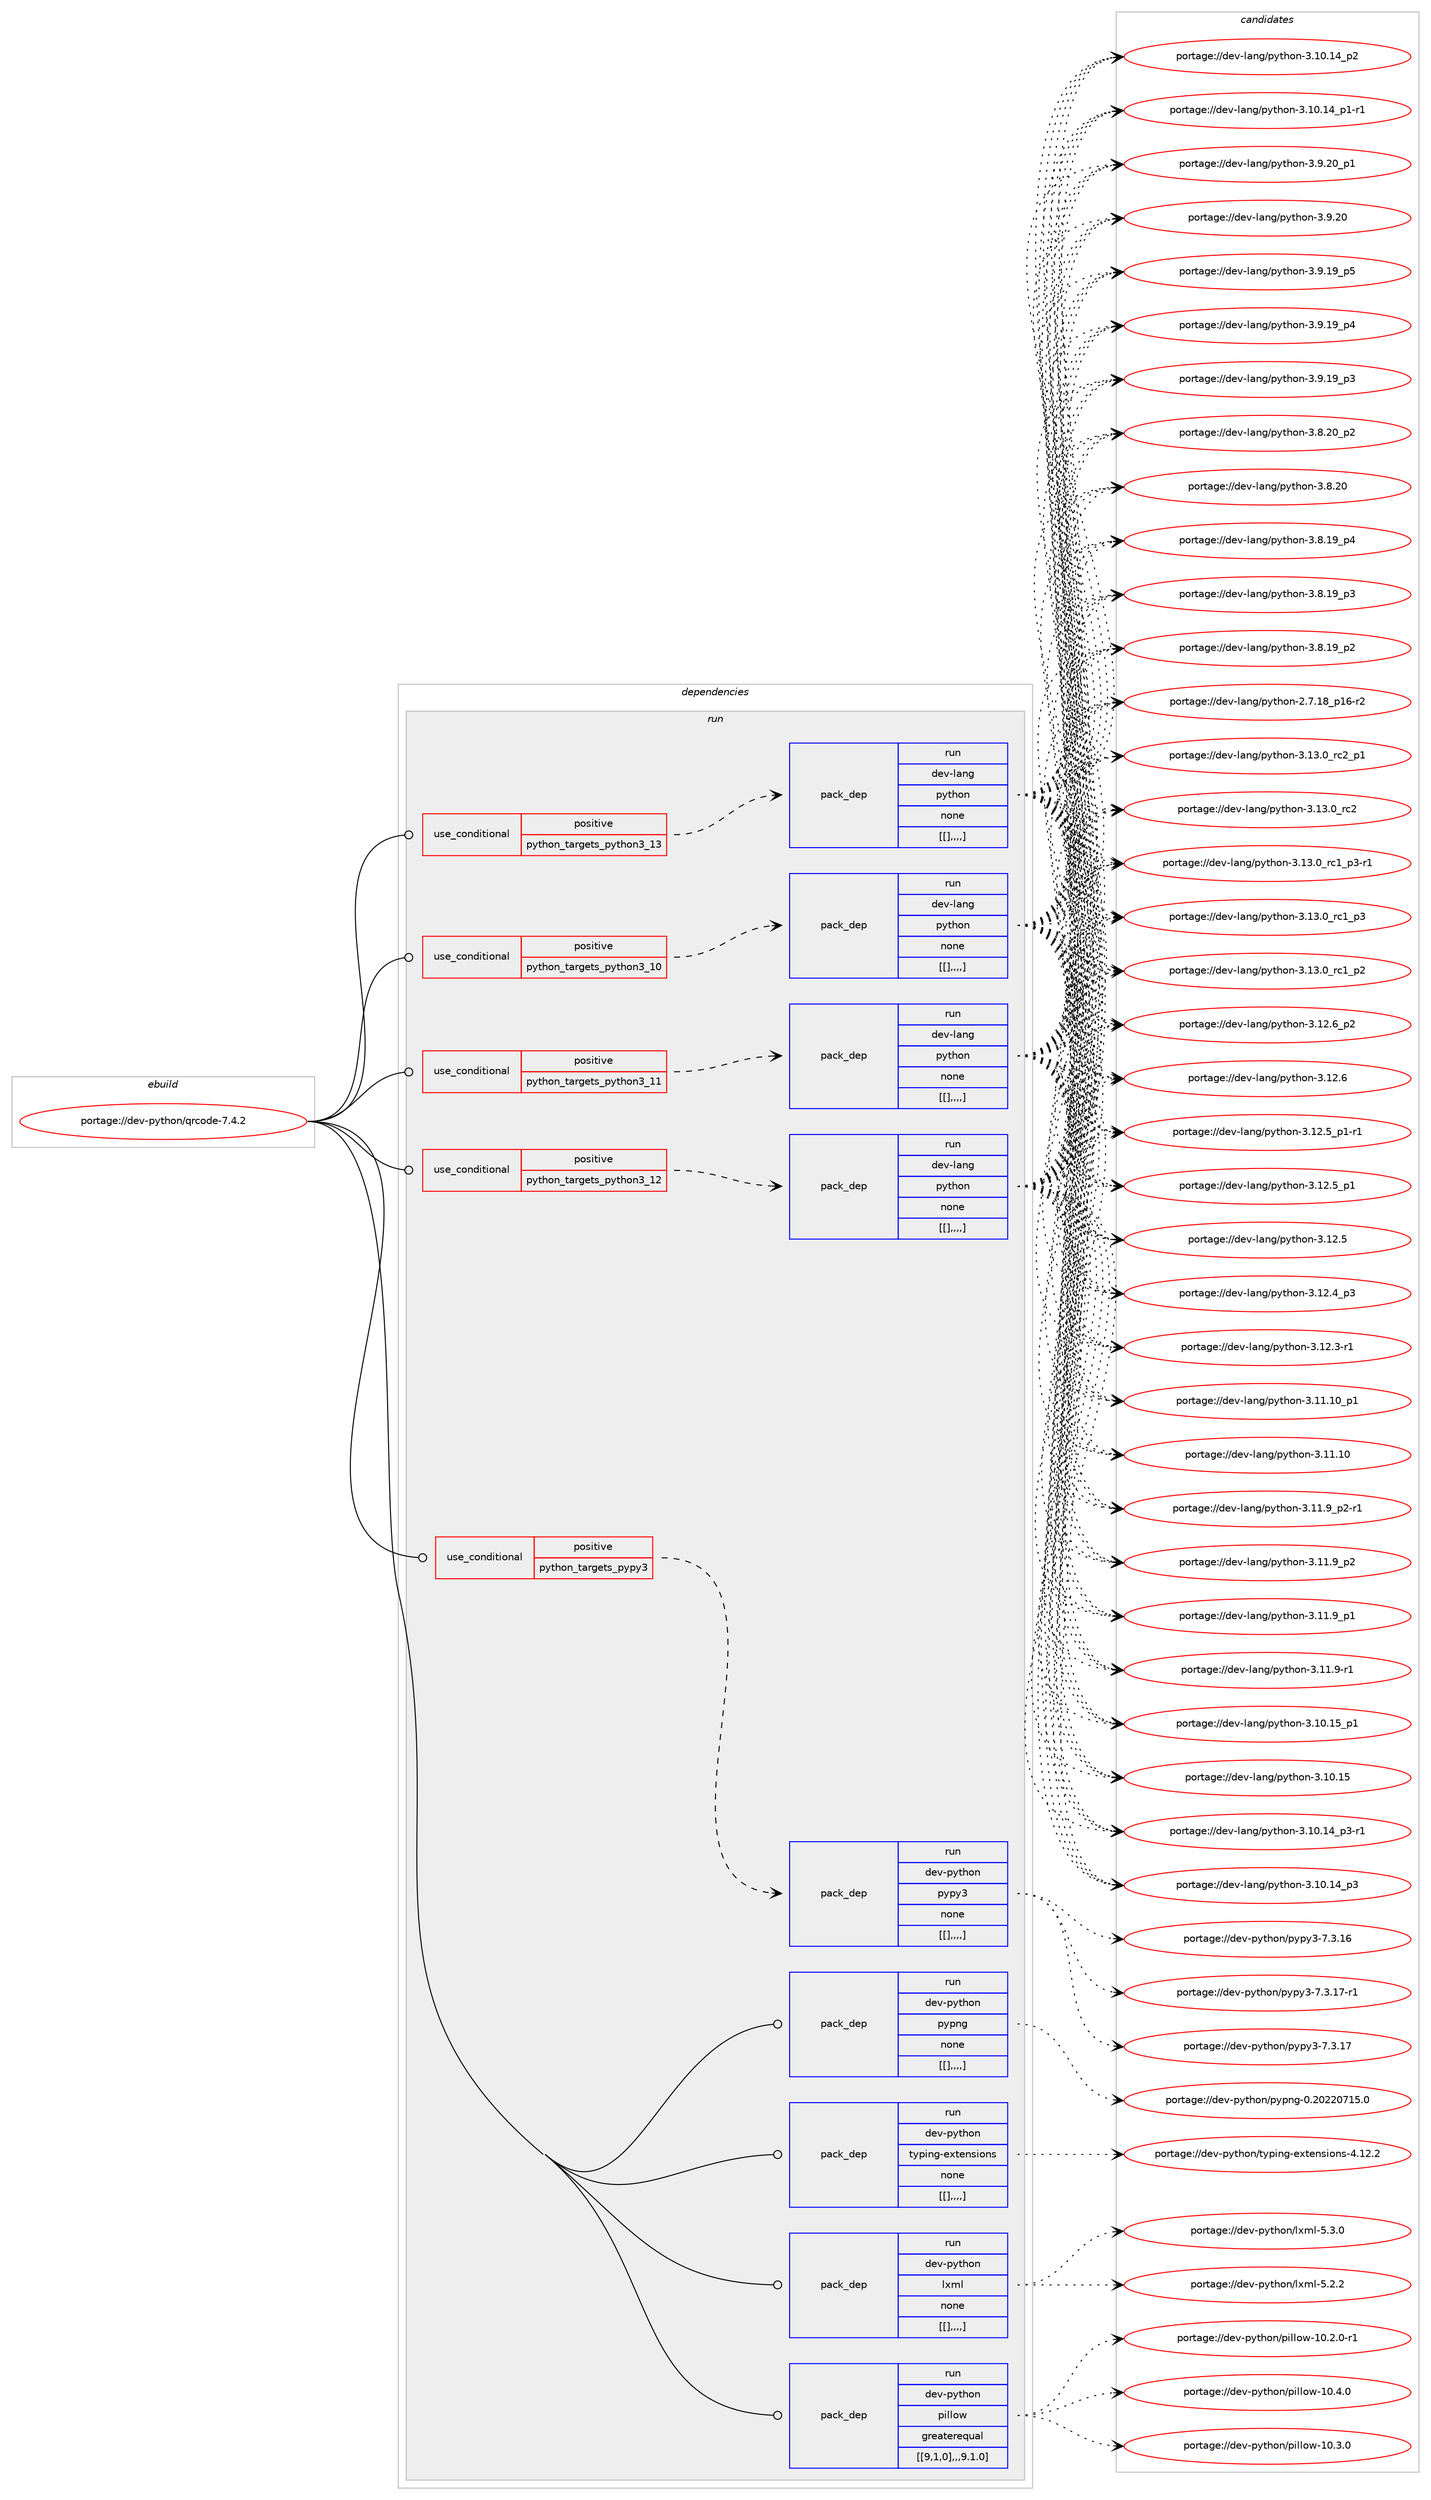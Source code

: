 digraph prolog {

# *************
# Graph options
# *************

newrank=true;
concentrate=true;
compound=true;
graph [rankdir=LR,fontname=Helvetica,fontsize=10,ranksep=1.5];#, ranksep=2.5, nodesep=0.2];
edge  [arrowhead=vee];
node  [fontname=Helvetica,fontsize=10];

# **********
# The ebuild
# **********

subgraph cluster_leftcol {
color=gray;
label=<<i>ebuild</i>>;
id [label="portage://dev-python/qrcode-7.4.2", color=red, width=4, href="../dev-python/qrcode-7.4.2.svg"];
}

# ****************
# The dependencies
# ****************

subgraph cluster_midcol {
color=gray;
label=<<i>dependencies</i>>;
subgraph cluster_compile {
fillcolor="#eeeeee";
style=filled;
label=<<i>compile</i>>;
}
subgraph cluster_compileandrun {
fillcolor="#eeeeee";
style=filled;
label=<<i>compile and run</i>>;
}
subgraph cluster_run {
fillcolor="#eeeeee";
style=filled;
label=<<i>run</i>>;
subgraph cond40435 {
dependency164501 [label=<<TABLE BORDER="0" CELLBORDER="1" CELLSPACING="0" CELLPADDING="4"><TR><TD ROWSPAN="3" CELLPADDING="10">use_conditional</TD></TR><TR><TD>positive</TD></TR><TR><TD>python_targets_pypy3</TD></TR></TABLE>>, shape=none, color=red];
subgraph pack122808 {
dependency164502 [label=<<TABLE BORDER="0" CELLBORDER="1" CELLSPACING="0" CELLPADDING="4" WIDTH="220"><TR><TD ROWSPAN="6" CELLPADDING="30">pack_dep</TD></TR><TR><TD WIDTH="110">run</TD></TR><TR><TD>dev-python</TD></TR><TR><TD>pypy3</TD></TR><TR><TD>none</TD></TR><TR><TD>[[],,,,]</TD></TR></TABLE>>, shape=none, color=blue];
}
dependency164501:e -> dependency164502:w [weight=20,style="dashed",arrowhead="vee"];
}
id:e -> dependency164501:w [weight=20,style="solid",arrowhead="odot"];
subgraph cond40436 {
dependency164503 [label=<<TABLE BORDER="0" CELLBORDER="1" CELLSPACING="0" CELLPADDING="4"><TR><TD ROWSPAN="3" CELLPADDING="10">use_conditional</TD></TR><TR><TD>positive</TD></TR><TR><TD>python_targets_python3_10</TD></TR></TABLE>>, shape=none, color=red];
subgraph pack122809 {
dependency164504 [label=<<TABLE BORDER="0" CELLBORDER="1" CELLSPACING="0" CELLPADDING="4" WIDTH="220"><TR><TD ROWSPAN="6" CELLPADDING="30">pack_dep</TD></TR><TR><TD WIDTH="110">run</TD></TR><TR><TD>dev-lang</TD></TR><TR><TD>python</TD></TR><TR><TD>none</TD></TR><TR><TD>[[],,,,]</TD></TR></TABLE>>, shape=none, color=blue];
}
dependency164503:e -> dependency164504:w [weight=20,style="dashed",arrowhead="vee"];
}
id:e -> dependency164503:w [weight=20,style="solid",arrowhead="odot"];
subgraph cond40437 {
dependency164505 [label=<<TABLE BORDER="0" CELLBORDER="1" CELLSPACING="0" CELLPADDING="4"><TR><TD ROWSPAN="3" CELLPADDING="10">use_conditional</TD></TR><TR><TD>positive</TD></TR><TR><TD>python_targets_python3_11</TD></TR></TABLE>>, shape=none, color=red];
subgraph pack122810 {
dependency164506 [label=<<TABLE BORDER="0" CELLBORDER="1" CELLSPACING="0" CELLPADDING="4" WIDTH="220"><TR><TD ROWSPAN="6" CELLPADDING="30">pack_dep</TD></TR><TR><TD WIDTH="110">run</TD></TR><TR><TD>dev-lang</TD></TR><TR><TD>python</TD></TR><TR><TD>none</TD></TR><TR><TD>[[],,,,]</TD></TR></TABLE>>, shape=none, color=blue];
}
dependency164505:e -> dependency164506:w [weight=20,style="dashed",arrowhead="vee"];
}
id:e -> dependency164505:w [weight=20,style="solid",arrowhead="odot"];
subgraph cond40438 {
dependency164507 [label=<<TABLE BORDER="0" CELLBORDER="1" CELLSPACING="0" CELLPADDING="4"><TR><TD ROWSPAN="3" CELLPADDING="10">use_conditional</TD></TR><TR><TD>positive</TD></TR><TR><TD>python_targets_python3_12</TD></TR></TABLE>>, shape=none, color=red];
subgraph pack122811 {
dependency164508 [label=<<TABLE BORDER="0" CELLBORDER="1" CELLSPACING="0" CELLPADDING="4" WIDTH="220"><TR><TD ROWSPAN="6" CELLPADDING="30">pack_dep</TD></TR><TR><TD WIDTH="110">run</TD></TR><TR><TD>dev-lang</TD></TR><TR><TD>python</TD></TR><TR><TD>none</TD></TR><TR><TD>[[],,,,]</TD></TR></TABLE>>, shape=none, color=blue];
}
dependency164507:e -> dependency164508:w [weight=20,style="dashed",arrowhead="vee"];
}
id:e -> dependency164507:w [weight=20,style="solid",arrowhead="odot"];
subgraph cond40439 {
dependency164509 [label=<<TABLE BORDER="0" CELLBORDER="1" CELLSPACING="0" CELLPADDING="4"><TR><TD ROWSPAN="3" CELLPADDING="10">use_conditional</TD></TR><TR><TD>positive</TD></TR><TR><TD>python_targets_python3_13</TD></TR></TABLE>>, shape=none, color=red];
subgraph pack122812 {
dependency164510 [label=<<TABLE BORDER="0" CELLBORDER="1" CELLSPACING="0" CELLPADDING="4" WIDTH="220"><TR><TD ROWSPAN="6" CELLPADDING="30">pack_dep</TD></TR><TR><TD WIDTH="110">run</TD></TR><TR><TD>dev-lang</TD></TR><TR><TD>python</TD></TR><TR><TD>none</TD></TR><TR><TD>[[],,,,]</TD></TR></TABLE>>, shape=none, color=blue];
}
dependency164509:e -> dependency164510:w [weight=20,style="dashed",arrowhead="vee"];
}
id:e -> dependency164509:w [weight=20,style="solid",arrowhead="odot"];
subgraph pack122813 {
dependency164511 [label=<<TABLE BORDER="0" CELLBORDER="1" CELLSPACING="0" CELLPADDING="4" WIDTH="220"><TR><TD ROWSPAN="6" CELLPADDING="30">pack_dep</TD></TR><TR><TD WIDTH="110">run</TD></TR><TR><TD>dev-python</TD></TR><TR><TD>lxml</TD></TR><TR><TD>none</TD></TR><TR><TD>[[],,,,]</TD></TR></TABLE>>, shape=none, color=blue];
}
id:e -> dependency164511:w [weight=20,style="solid",arrowhead="odot"];
subgraph pack122814 {
dependency164512 [label=<<TABLE BORDER="0" CELLBORDER="1" CELLSPACING="0" CELLPADDING="4" WIDTH="220"><TR><TD ROWSPAN="6" CELLPADDING="30">pack_dep</TD></TR><TR><TD WIDTH="110">run</TD></TR><TR><TD>dev-python</TD></TR><TR><TD>pillow</TD></TR><TR><TD>greaterequal</TD></TR><TR><TD>[[9,1,0],,,9.1.0]</TD></TR></TABLE>>, shape=none, color=blue];
}
id:e -> dependency164512:w [weight=20,style="solid",arrowhead="odot"];
subgraph pack122815 {
dependency164513 [label=<<TABLE BORDER="0" CELLBORDER="1" CELLSPACING="0" CELLPADDING="4" WIDTH="220"><TR><TD ROWSPAN="6" CELLPADDING="30">pack_dep</TD></TR><TR><TD WIDTH="110">run</TD></TR><TR><TD>dev-python</TD></TR><TR><TD>pypng</TD></TR><TR><TD>none</TD></TR><TR><TD>[[],,,,]</TD></TR></TABLE>>, shape=none, color=blue];
}
id:e -> dependency164513:w [weight=20,style="solid",arrowhead="odot"];
subgraph pack122816 {
dependency164514 [label=<<TABLE BORDER="0" CELLBORDER="1" CELLSPACING="0" CELLPADDING="4" WIDTH="220"><TR><TD ROWSPAN="6" CELLPADDING="30">pack_dep</TD></TR><TR><TD WIDTH="110">run</TD></TR><TR><TD>dev-python</TD></TR><TR><TD>typing-extensions</TD></TR><TR><TD>none</TD></TR><TR><TD>[[],,,,]</TD></TR></TABLE>>, shape=none, color=blue];
}
id:e -> dependency164514:w [weight=20,style="solid",arrowhead="odot"];
}
}

# **************
# The candidates
# **************

subgraph cluster_choices {
rank=same;
color=gray;
label=<<i>candidates</i>>;

subgraph choice122808 {
color=black;
nodesep=1;
choice100101118451121211161041111104711212111212151455546514649554511449 [label="portage://dev-python/pypy3-7.3.17-r1", color=red, width=4,href="../dev-python/pypy3-7.3.17-r1.svg"];
choice10010111845112121116104111110471121211121215145554651464955 [label="portage://dev-python/pypy3-7.3.17", color=red, width=4,href="../dev-python/pypy3-7.3.17.svg"];
choice10010111845112121116104111110471121211121215145554651464954 [label="portage://dev-python/pypy3-7.3.16", color=red, width=4,href="../dev-python/pypy3-7.3.16.svg"];
dependency164502:e -> choice100101118451121211161041111104711212111212151455546514649554511449:w [style=dotted,weight="100"];
dependency164502:e -> choice10010111845112121116104111110471121211121215145554651464955:w [style=dotted,weight="100"];
dependency164502:e -> choice10010111845112121116104111110471121211121215145554651464954:w [style=dotted,weight="100"];
}
subgraph choice122809 {
color=black;
nodesep=1;
choice100101118451089711010347112121116104111110455146495146489511499509511249 [label="portage://dev-lang/python-3.13.0_rc2_p1", color=red, width=4,href="../dev-lang/python-3.13.0_rc2_p1.svg"];
choice10010111845108971101034711212111610411111045514649514648951149950 [label="portage://dev-lang/python-3.13.0_rc2", color=red, width=4,href="../dev-lang/python-3.13.0_rc2.svg"];
choice1001011184510897110103471121211161041111104551464951464895114994995112514511449 [label="portage://dev-lang/python-3.13.0_rc1_p3-r1", color=red, width=4,href="../dev-lang/python-3.13.0_rc1_p3-r1.svg"];
choice100101118451089711010347112121116104111110455146495146489511499499511251 [label="portage://dev-lang/python-3.13.0_rc1_p3", color=red, width=4,href="../dev-lang/python-3.13.0_rc1_p3.svg"];
choice100101118451089711010347112121116104111110455146495146489511499499511250 [label="portage://dev-lang/python-3.13.0_rc1_p2", color=red, width=4,href="../dev-lang/python-3.13.0_rc1_p2.svg"];
choice100101118451089711010347112121116104111110455146495046549511250 [label="portage://dev-lang/python-3.12.6_p2", color=red, width=4,href="../dev-lang/python-3.12.6_p2.svg"];
choice10010111845108971101034711212111610411111045514649504654 [label="portage://dev-lang/python-3.12.6", color=red, width=4,href="../dev-lang/python-3.12.6.svg"];
choice1001011184510897110103471121211161041111104551464950465395112494511449 [label="portage://dev-lang/python-3.12.5_p1-r1", color=red, width=4,href="../dev-lang/python-3.12.5_p1-r1.svg"];
choice100101118451089711010347112121116104111110455146495046539511249 [label="portage://dev-lang/python-3.12.5_p1", color=red, width=4,href="../dev-lang/python-3.12.5_p1.svg"];
choice10010111845108971101034711212111610411111045514649504653 [label="portage://dev-lang/python-3.12.5", color=red, width=4,href="../dev-lang/python-3.12.5.svg"];
choice100101118451089711010347112121116104111110455146495046529511251 [label="portage://dev-lang/python-3.12.4_p3", color=red, width=4,href="../dev-lang/python-3.12.4_p3.svg"];
choice100101118451089711010347112121116104111110455146495046514511449 [label="portage://dev-lang/python-3.12.3-r1", color=red, width=4,href="../dev-lang/python-3.12.3-r1.svg"];
choice10010111845108971101034711212111610411111045514649494649489511249 [label="portage://dev-lang/python-3.11.10_p1", color=red, width=4,href="../dev-lang/python-3.11.10_p1.svg"];
choice1001011184510897110103471121211161041111104551464949464948 [label="portage://dev-lang/python-3.11.10", color=red, width=4,href="../dev-lang/python-3.11.10.svg"];
choice1001011184510897110103471121211161041111104551464949465795112504511449 [label="portage://dev-lang/python-3.11.9_p2-r1", color=red, width=4,href="../dev-lang/python-3.11.9_p2-r1.svg"];
choice100101118451089711010347112121116104111110455146494946579511250 [label="portage://dev-lang/python-3.11.9_p2", color=red, width=4,href="../dev-lang/python-3.11.9_p2.svg"];
choice100101118451089711010347112121116104111110455146494946579511249 [label="portage://dev-lang/python-3.11.9_p1", color=red, width=4,href="../dev-lang/python-3.11.9_p1.svg"];
choice100101118451089711010347112121116104111110455146494946574511449 [label="portage://dev-lang/python-3.11.9-r1", color=red, width=4,href="../dev-lang/python-3.11.9-r1.svg"];
choice10010111845108971101034711212111610411111045514649484649539511249 [label="portage://dev-lang/python-3.10.15_p1", color=red, width=4,href="../dev-lang/python-3.10.15_p1.svg"];
choice1001011184510897110103471121211161041111104551464948464953 [label="portage://dev-lang/python-3.10.15", color=red, width=4,href="../dev-lang/python-3.10.15.svg"];
choice100101118451089711010347112121116104111110455146494846495295112514511449 [label="portage://dev-lang/python-3.10.14_p3-r1", color=red, width=4,href="../dev-lang/python-3.10.14_p3-r1.svg"];
choice10010111845108971101034711212111610411111045514649484649529511251 [label="portage://dev-lang/python-3.10.14_p3", color=red, width=4,href="../dev-lang/python-3.10.14_p3.svg"];
choice10010111845108971101034711212111610411111045514649484649529511250 [label="portage://dev-lang/python-3.10.14_p2", color=red, width=4,href="../dev-lang/python-3.10.14_p2.svg"];
choice100101118451089711010347112121116104111110455146494846495295112494511449 [label="portage://dev-lang/python-3.10.14_p1-r1", color=red, width=4,href="../dev-lang/python-3.10.14_p1-r1.svg"];
choice100101118451089711010347112121116104111110455146574650489511249 [label="portage://dev-lang/python-3.9.20_p1", color=red, width=4,href="../dev-lang/python-3.9.20_p1.svg"];
choice10010111845108971101034711212111610411111045514657465048 [label="portage://dev-lang/python-3.9.20", color=red, width=4,href="../dev-lang/python-3.9.20.svg"];
choice100101118451089711010347112121116104111110455146574649579511253 [label="portage://dev-lang/python-3.9.19_p5", color=red, width=4,href="../dev-lang/python-3.9.19_p5.svg"];
choice100101118451089711010347112121116104111110455146574649579511252 [label="portage://dev-lang/python-3.9.19_p4", color=red, width=4,href="../dev-lang/python-3.9.19_p4.svg"];
choice100101118451089711010347112121116104111110455146574649579511251 [label="portage://dev-lang/python-3.9.19_p3", color=red, width=4,href="../dev-lang/python-3.9.19_p3.svg"];
choice100101118451089711010347112121116104111110455146564650489511250 [label="portage://dev-lang/python-3.8.20_p2", color=red, width=4,href="../dev-lang/python-3.8.20_p2.svg"];
choice10010111845108971101034711212111610411111045514656465048 [label="portage://dev-lang/python-3.8.20", color=red, width=4,href="../dev-lang/python-3.8.20.svg"];
choice100101118451089711010347112121116104111110455146564649579511252 [label="portage://dev-lang/python-3.8.19_p4", color=red, width=4,href="../dev-lang/python-3.8.19_p4.svg"];
choice100101118451089711010347112121116104111110455146564649579511251 [label="portage://dev-lang/python-3.8.19_p3", color=red, width=4,href="../dev-lang/python-3.8.19_p3.svg"];
choice100101118451089711010347112121116104111110455146564649579511250 [label="portage://dev-lang/python-3.8.19_p2", color=red, width=4,href="../dev-lang/python-3.8.19_p2.svg"];
choice100101118451089711010347112121116104111110455046554649569511249544511450 [label="portage://dev-lang/python-2.7.18_p16-r2", color=red, width=4,href="../dev-lang/python-2.7.18_p16-r2.svg"];
dependency164504:e -> choice100101118451089711010347112121116104111110455146495146489511499509511249:w [style=dotted,weight="100"];
dependency164504:e -> choice10010111845108971101034711212111610411111045514649514648951149950:w [style=dotted,weight="100"];
dependency164504:e -> choice1001011184510897110103471121211161041111104551464951464895114994995112514511449:w [style=dotted,weight="100"];
dependency164504:e -> choice100101118451089711010347112121116104111110455146495146489511499499511251:w [style=dotted,weight="100"];
dependency164504:e -> choice100101118451089711010347112121116104111110455146495146489511499499511250:w [style=dotted,weight="100"];
dependency164504:e -> choice100101118451089711010347112121116104111110455146495046549511250:w [style=dotted,weight="100"];
dependency164504:e -> choice10010111845108971101034711212111610411111045514649504654:w [style=dotted,weight="100"];
dependency164504:e -> choice1001011184510897110103471121211161041111104551464950465395112494511449:w [style=dotted,weight="100"];
dependency164504:e -> choice100101118451089711010347112121116104111110455146495046539511249:w [style=dotted,weight="100"];
dependency164504:e -> choice10010111845108971101034711212111610411111045514649504653:w [style=dotted,weight="100"];
dependency164504:e -> choice100101118451089711010347112121116104111110455146495046529511251:w [style=dotted,weight="100"];
dependency164504:e -> choice100101118451089711010347112121116104111110455146495046514511449:w [style=dotted,weight="100"];
dependency164504:e -> choice10010111845108971101034711212111610411111045514649494649489511249:w [style=dotted,weight="100"];
dependency164504:e -> choice1001011184510897110103471121211161041111104551464949464948:w [style=dotted,weight="100"];
dependency164504:e -> choice1001011184510897110103471121211161041111104551464949465795112504511449:w [style=dotted,weight="100"];
dependency164504:e -> choice100101118451089711010347112121116104111110455146494946579511250:w [style=dotted,weight="100"];
dependency164504:e -> choice100101118451089711010347112121116104111110455146494946579511249:w [style=dotted,weight="100"];
dependency164504:e -> choice100101118451089711010347112121116104111110455146494946574511449:w [style=dotted,weight="100"];
dependency164504:e -> choice10010111845108971101034711212111610411111045514649484649539511249:w [style=dotted,weight="100"];
dependency164504:e -> choice1001011184510897110103471121211161041111104551464948464953:w [style=dotted,weight="100"];
dependency164504:e -> choice100101118451089711010347112121116104111110455146494846495295112514511449:w [style=dotted,weight="100"];
dependency164504:e -> choice10010111845108971101034711212111610411111045514649484649529511251:w [style=dotted,weight="100"];
dependency164504:e -> choice10010111845108971101034711212111610411111045514649484649529511250:w [style=dotted,weight="100"];
dependency164504:e -> choice100101118451089711010347112121116104111110455146494846495295112494511449:w [style=dotted,weight="100"];
dependency164504:e -> choice100101118451089711010347112121116104111110455146574650489511249:w [style=dotted,weight="100"];
dependency164504:e -> choice10010111845108971101034711212111610411111045514657465048:w [style=dotted,weight="100"];
dependency164504:e -> choice100101118451089711010347112121116104111110455146574649579511253:w [style=dotted,weight="100"];
dependency164504:e -> choice100101118451089711010347112121116104111110455146574649579511252:w [style=dotted,weight="100"];
dependency164504:e -> choice100101118451089711010347112121116104111110455146574649579511251:w [style=dotted,weight="100"];
dependency164504:e -> choice100101118451089711010347112121116104111110455146564650489511250:w [style=dotted,weight="100"];
dependency164504:e -> choice10010111845108971101034711212111610411111045514656465048:w [style=dotted,weight="100"];
dependency164504:e -> choice100101118451089711010347112121116104111110455146564649579511252:w [style=dotted,weight="100"];
dependency164504:e -> choice100101118451089711010347112121116104111110455146564649579511251:w [style=dotted,weight="100"];
dependency164504:e -> choice100101118451089711010347112121116104111110455146564649579511250:w [style=dotted,weight="100"];
dependency164504:e -> choice100101118451089711010347112121116104111110455046554649569511249544511450:w [style=dotted,weight="100"];
}
subgraph choice122810 {
color=black;
nodesep=1;
choice100101118451089711010347112121116104111110455146495146489511499509511249 [label="portage://dev-lang/python-3.13.0_rc2_p1", color=red, width=4,href="../dev-lang/python-3.13.0_rc2_p1.svg"];
choice10010111845108971101034711212111610411111045514649514648951149950 [label="portage://dev-lang/python-3.13.0_rc2", color=red, width=4,href="../dev-lang/python-3.13.0_rc2.svg"];
choice1001011184510897110103471121211161041111104551464951464895114994995112514511449 [label="portage://dev-lang/python-3.13.0_rc1_p3-r1", color=red, width=4,href="../dev-lang/python-3.13.0_rc1_p3-r1.svg"];
choice100101118451089711010347112121116104111110455146495146489511499499511251 [label="portage://dev-lang/python-3.13.0_rc1_p3", color=red, width=4,href="../dev-lang/python-3.13.0_rc1_p3.svg"];
choice100101118451089711010347112121116104111110455146495146489511499499511250 [label="portage://dev-lang/python-3.13.0_rc1_p2", color=red, width=4,href="../dev-lang/python-3.13.0_rc1_p2.svg"];
choice100101118451089711010347112121116104111110455146495046549511250 [label="portage://dev-lang/python-3.12.6_p2", color=red, width=4,href="../dev-lang/python-3.12.6_p2.svg"];
choice10010111845108971101034711212111610411111045514649504654 [label="portage://dev-lang/python-3.12.6", color=red, width=4,href="../dev-lang/python-3.12.6.svg"];
choice1001011184510897110103471121211161041111104551464950465395112494511449 [label="portage://dev-lang/python-3.12.5_p1-r1", color=red, width=4,href="../dev-lang/python-3.12.5_p1-r1.svg"];
choice100101118451089711010347112121116104111110455146495046539511249 [label="portage://dev-lang/python-3.12.5_p1", color=red, width=4,href="../dev-lang/python-3.12.5_p1.svg"];
choice10010111845108971101034711212111610411111045514649504653 [label="portage://dev-lang/python-3.12.5", color=red, width=4,href="../dev-lang/python-3.12.5.svg"];
choice100101118451089711010347112121116104111110455146495046529511251 [label="portage://dev-lang/python-3.12.4_p3", color=red, width=4,href="../dev-lang/python-3.12.4_p3.svg"];
choice100101118451089711010347112121116104111110455146495046514511449 [label="portage://dev-lang/python-3.12.3-r1", color=red, width=4,href="../dev-lang/python-3.12.3-r1.svg"];
choice10010111845108971101034711212111610411111045514649494649489511249 [label="portage://dev-lang/python-3.11.10_p1", color=red, width=4,href="../dev-lang/python-3.11.10_p1.svg"];
choice1001011184510897110103471121211161041111104551464949464948 [label="portage://dev-lang/python-3.11.10", color=red, width=4,href="../dev-lang/python-3.11.10.svg"];
choice1001011184510897110103471121211161041111104551464949465795112504511449 [label="portage://dev-lang/python-3.11.9_p2-r1", color=red, width=4,href="../dev-lang/python-3.11.9_p2-r1.svg"];
choice100101118451089711010347112121116104111110455146494946579511250 [label="portage://dev-lang/python-3.11.9_p2", color=red, width=4,href="../dev-lang/python-3.11.9_p2.svg"];
choice100101118451089711010347112121116104111110455146494946579511249 [label="portage://dev-lang/python-3.11.9_p1", color=red, width=4,href="../dev-lang/python-3.11.9_p1.svg"];
choice100101118451089711010347112121116104111110455146494946574511449 [label="portage://dev-lang/python-3.11.9-r1", color=red, width=4,href="../dev-lang/python-3.11.9-r1.svg"];
choice10010111845108971101034711212111610411111045514649484649539511249 [label="portage://dev-lang/python-3.10.15_p1", color=red, width=4,href="../dev-lang/python-3.10.15_p1.svg"];
choice1001011184510897110103471121211161041111104551464948464953 [label="portage://dev-lang/python-3.10.15", color=red, width=4,href="../dev-lang/python-3.10.15.svg"];
choice100101118451089711010347112121116104111110455146494846495295112514511449 [label="portage://dev-lang/python-3.10.14_p3-r1", color=red, width=4,href="../dev-lang/python-3.10.14_p3-r1.svg"];
choice10010111845108971101034711212111610411111045514649484649529511251 [label="portage://dev-lang/python-3.10.14_p3", color=red, width=4,href="../dev-lang/python-3.10.14_p3.svg"];
choice10010111845108971101034711212111610411111045514649484649529511250 [label="portage://dev-lang/python-3.10.14_p2", color=red, width=4,href="../dev-lang/python-3.10.14_p2.svg"];
choice100101118451089711010347112121116104111110455146494846495295112494511449 [label="portage://dev-lang/python-3.10.14_p1-r1", color=red, width=4,href="../dev-lang/python-3.10.14_p1-r1.svg"];
choice100101118451089711010347112121116104111110455146574650489511249 [label="portage://dev-lang/python-3.9.20_p1", color=red, width=4,href="../dev-lang/python-3.9.20_p1.svg"];
choice10010111845108971101034711212111610411111045514657465048 [label="portage://dev-lang/python-3.9.20", color=red, width=4,href="../dev-lang/python-3.9.20.svg"];
choice100101118451089711010347112121116104111110455146574649579511253 [label="portage://dev-lang/python-3.9.19_p5", color=red, width=4,href="../dev-lang/python-3.9.19_p5.svg"];
choice100101118451089711010347112121116104111110455146574649579511252 [label="portage://dev-lang/python-3.9.19_p4", color=red, width=4,href="../dev-lang/python-3.9.19_p4.svg"];
choice100101118451089711010347112121116104111110455146574649579511251 [label="portage://dev-lang/python-3.9.19_p3", color=red, width=4,href="../dev-lang/python-3.9.19_p3.svg"];
choice100101118451089711010347112121116104111110455146564650489511250 [label="portage://dev-lang/python-3.8.20_p2", color=red, width=4,href="../dev-lang/python-3.8.20_p2.svg"];
choice10010111845108971101034711212111610411111045514656465048 [label="portage://dev-lang/python-3.8.20", color=red, width=4,href="../dev-lang/python-3.8.20.svg"];
choice100101118451089711010347112121116104111110455146564649579511252 [label="portage://dev-lang/python-3.8.19_p4", color=red, width=4,href="../dev-lang/python-3.8.19_p4.svg"];
choice100101118451089711010347112121116104111110455146564649579511251 [label="portage://dev-lang/python-3.8.19_p3", color=red, width=4,href="../dev-lang/python-3.8.19_p3.svg"];
choice100101118451089711010347112121116104111110455146564649579511250 [label="portage://dev-lang/python-3.8.19_p2", color=red, width=4,href="../dev-lang/python-3.8.19_p2.svg"];
choice100101118451089711010347112121116104111110455046554649569511249544511450 [label="portage://dev-lang/python-2.7.18_p16-r2", color=red, width=4,href="../dev-lang/python-2.7.18_p16-r2.svg"];
dependency164506:e -> choice100101118451089711010347112121116104111110455146495146489511499509511249:w [style=dotted,weight="100"];
dependency164506:e -> choice10010111845108971101034711212111610411111045514649514648951149950:w [style=dotted,weight="100"];
dependency164506:e -> choice1001011184510897110103471121211161041111104551464951464895114994995112514511449:w [style=dotted,weight="100"];
dependency164506:e -> choice100101118451089711010347112121116104111110455146495146489511499499511251:w [style=dotted,weight="100"];
dependency164506:e -> choice100101118451089711010347112121116104111110455146495146489511499499511250:w [style=dotted,weight="100"];
dependency164506:e -> choice100101118451089711010347112121116104111110455146495046549511250:w [style=dotted,weight="100"];
dependency164506:e -> choice10010111845108971101034711212111610411111045514649504654:w [style=dotted,weight="100"];
dependency164506:e -> choice1001011184510897110103471121211161041111104551464950465395112494511449:w [style=dotted,weight="100"];
dependency164506:e -> choice100101118451089711010347112121116104111110455146495046539511249:w [style=dotted,weight="100"];
dependency164506:e -> choice10010111845108971101034711212111610411111045514649504653:w [style=dotted,weight="100"];
dependency164506:e -> choice100101118451089711010347112121116104111110455146495046529511251:w [style=dotted,weight="100"];
dependency164506:e -> choice100101118451089711010347112121116104111110455146495046514511449:w [style=dotted,weight="100"];
dependency164506:e -> choice10010111845108971101034711212111610411111045514649494649489511249:w [style=dotted,weight="100"];
dependency164506:e -> choice1001011184510897110103471121211161041111104551464949464948:w [style=dotted,weight="100"];
dependency164506:e -> choice1001011184510897110103471121211161041111104551464949465795112504511449:w [style=dotted,weight="100"];
dependency164506:e -> choice100101118451089711010347112121116104111110455146494946579511250:w [style=dotted,weight="100"];
dependency164506:e -> choice100101118451089711010347112121116104111110455146494946579511249:w [style=dotted,weight="100"];
dependency164506:e -> choice100101118451089711010347112121116104111110455146494946574511449:w [style=dotted,weight="100"];
dependency164506:e -> choice10010111845108971101034711212111610411111045514649484649539511249:w [style=dotted,weight="100"];
dependency164506:e -> choice1001011184510897110103471121211161041111104551464948464953:w [style=dotted,weight="100"];
dependency164506:e -> choice100101118451089711010347112121116104111110455146494846495295112514511449:w [style=dotted,weight="100"];
dependency164506:e -> choice10010111845108971101034711212111610411111045514649484649529511251:w [style=dotted,weight="100"];
dependency164506:e -> choice10010111845108971101034711212111610411111045514649484649529511250:w [style=dotted,weight="100"];
dependency164506:e -> choice100101118451089711010347112121116104111110455146494846495295112494511449:w [style=dotted,weight="100"];
dependency164506:e -> choice100101118451089711010347112121116104111110455146574650489511249:w [style=dotted,weight="100"];
dependency164506:e -> choice10010111845108971101034711212111610411111045514657465048:w [style=dotted,weight="100"];
dependency164506:e -> choice100101118451089711010347112121116104111110455146574649579511253:w [style=dotted,weight="100"];
dependency164506:e -> choice100101118451089711010347112121116104111110455146574649579511252:w [style=dotted,weight="100"];
dependency164506:e -> choice100101118451089711010347112121116104111110455146574649579511251:w [style=dotted,weight="100"];
dependency164506:e -> choice100101118451089711010347112121116104111110455146564650489511250:w [style=dotted,weight="100"];
dependency164506:e -> choice10010111845108971101034711212111610411111045514656465048:w [style=dotted,weight="100"];
dependency164506:e -> choice100101118451089711010347112121116104111110455146564649579511252:w [style=dotted,weight="100"];
dependency164506:e -> choice100101118451089711010347112121116104111110455146564649579511251:w [style=dotted,weight="100"];
dependency164506:e -> choice100101118451089711010347112121116104111110455146564649579511250:w [style=dotted,weight="100"];
dependency164506:e -> choice100101118451089711010347112121116104111110455046554649569511249544511450:w [style=dotted,weight="100"];
}
subgraph choice122811 {
color=black;
nodesep=1;
choice100101118451089711010347112121116104111110455146495146489511499509511249 [label="portage://dev-lang/python-3.13.0_rc2_p1", color=red, width=4,href="../dev-lang/python-3.13.0_rc2_p1.svg"];
choice10010111845108971101034711212111610411111045514649514648951149950 [label="portage://dev-lang/python-3.13.0_rc2", color=red, width=4,href="../dev-lang/python-3.13.0_rc2.svg"];
choice1001011184510897110103471121211161041111104551464951464895114994995112514511449 [label="portage://dev-lang/python-3.13.0_rc1_p3-r1", color=red, width=4,href="../dev-lang/python-3.13.0_rc1_p3-r1.svg"];
choice100101118451089711010347112121116104111110455146495146489511499499511251 [label="portage://dev-lang/python-3.13.0_rc1_p3", color=red, width=4,href="../dev-lang/python-3.13.0_rc1_p3.svg"];
choice100101118451089711010347112121116104111110455146495146489511499499511250 [label="portage://dev-lang/python-3.13.0_rc1_p2", color=red, width=4,href="../dev-lang/python-3.13.0_rc1_p2.svg"];
choice100101118451089711010347112121116104111110455146495046549511250 [label="portage://dev-lang/python-3.12.6_p2", color=red, width=4,href="../dev-lang/python-3.12.6_p2.svg"];
choice10010111845108971101034711212111610411111045514649504654 [label="portage://dev-lang/python-3.12.6", color=red, width=4,href="../dev-lang/python-3.12.6.svg"];
choice1001011184510897110103471121211161041111104551464950465395112494511449 [label="portage://dev-lang/python-3.12.5_p1-r1", color=red, width=4,href="../dev-lang/python-3.12.5_p1-r1.svg"];
choice100101118451089711010347112121116104111110455146495046539511249 [label="portage://dev-lang/python-3.12.5_p1", color=red, width=4,href="../dev-lang/python-3.12.5_p1.svg"];
choice10010111845108971101034711212111610411111045514649504653 [label="portage://dev-lang/python-3.12.5", color=red, width=4,href="../dev-lang/python-3.12.5.svg"];
choice100101118451089711010347112121116104111110455146495046529511251 [label="portage://dev-lang/python-3.12.4_p3", color=red, width=4,href="../dev-lang/python-3.12.4_p3.svg"];
choice100101118451089711010347112121116104111110455146495046514511449 [label="portage://dev-lang/python-3.12.3-r1", color=red, width=4,href="../dev-lang/python-3.12.3-r1.svg"];
choice10010111845108971101034711212111610411111045514649494649489511249 [label="portage://dev-lang/python-3.11.10_p1", color=red, width=4,href="../dev-lang/python-3.11.10_p1.svg"];
choice1001011184510897110103471121211161041111104551464949464948 [label="portage://dev-lang/python-3.11.10", color=red, width=4,href="../dev-lang/python-3.11.10.svg"];
choice1001011184510897110103471121211161041111104551464949465795112504511449 [label="portage://dev-lang/python-3.11.9_p2-r1", color=red, width=4,href="../dev-lang/python-3.11.9_p2-r1.svg"];
choice100101118451089711010347112121116104111110455146494946579511250 [label="portage://dev-lang/python-3.11.9_p2", color=red, width=4,href="../dev-lang/python-3.11.9_p2.svg"];
choice100101118451089711010347112121116104111110455146494946579511249 [label="portage://dev-lang/python-3.11.9_p1", color=red, width=4,href="../dev-lang/python-3.11.9_p1.svg"];
choice100101118451089711010347112121116104111110455146494946574511449 [label="portage://dev-lang/python-3.11.9-r1", color=red, width=4,href="../dev-lang/python-3.11.9-r1.svg"];
choice10010111845108971101034711212111610411111045514649484649539511249 [label="portage://dev-lang/python-3.10.15_p1", color=red, width=4,href="../dev-lang/python-3.10.15_p1.svg"];
choice1001011184510897110103471121211161041111104551464948464953 [label="portage://dev-lang/python-3.10.15", color=red, width=4,href="../dev-lang/python-3.10.15.svg"];
choice100101118451089711010347112121116104111110455146494846495295112514511449 [label="portage://dev-lang/python-3.10.14_p3-r1", color=red, width=4,href="../dev-lang/python-3.10.14_p3-r1.svg"];
choice10010111845108971101034711212111610411111045514649484649529511251 [label="portage://dev-lang/python-3.10.14_p3", color=red, width=4,href="../dev-lang/python-3.10.14_p3.svg"];
choice10010111845108971101034711212111610411111045514649484649529511250 [label="portage://dev-lang/python-3.10.14_p2", color=red, width=4,href="../dev-lang/python-3.10.14_p2.svg"];
choice100101118451089711010347112121116104111110455146494846495295112494511449 [label="portage://dev-lang/python-3.10.14_p1-r1", color=red, width=4,href="../dev-lang/python-3.10.14_p1-r1.svg"];
choice100101118451089711010347112121116104111110455146574650489511249 [label="portage://dev-lang/python-3.9.20_p1", color=red, width=4,href="../dev-lang/python-3.9.20_p1.svg"];
choice10010111845108971101034711212111610411111045514657465048 [label="portage://dev-lang/python-3.9.20", color=red, width=4,href="../dev-lang/python-3.9.20.svg"];
choice100101118451089711010347112121116104111110455146574649579511253 [label="portage://dev-lang/python-3.9.19_p5", color=red, width=4,href="../dev-lang/python-3.9.19_p5.svg"];
choice100101118451089711010347112121116104111110455146574649579511252 [label="portage://dev-lang/python-3.9.19_p4", color=red, width=4,href="../dev-lang/python-3.9.19_p4.svg"];
choice100101118451089711010347112121116104111110455146574649579511251 [label="portage://dev-lang/python-3.9.19_p3", color=red, width=4,href="../dev-lang/python-3.9.19_p3.svg"];
choice100101118451089711010347112121116104111110455146564650489511250 [label="portage://dev-lang/python-3.8.20_p2", color=red, width=4,href="../dev-lang/python-3.8.20_p2.svg"];
choice10010111845108971101034711212111610411111045514656465048 [label="portage://dev-lang/python-3.8.20", color=red, width=4,href="../dev-lang/python-3.8.20.svg"];
choice100101118451089711010347112121116104111110455146564649579511252 [label="portage://dev-lang/python-3.8.19_p4", color=red, width=4,href="../dev-lang/python-3.8.19_p4.svg"];
choice100101118451089711010347112121116104111110455146564649579511251 [label="portage://dev-lang/python-3.8.19_p3", color=red, width=4,href="../dev-lang/python-3.8.19_p3.svg"];
choice100101118451089711010347112121116104111110455146564649579511250 [label="portage://dev-lang/python-3.8.19_p2", color=red, width=4,href="../dev-lang/python-3.8.19_p2.svg"];
choice100101118451089711010347112121116104111110455046554649569511249544511450 [label="portage://dev-lang/python-2.7.18_p16-r2", color=red, width=4,href="../dev-lang/python-2.7.18_p16-r2.svg"];
dependency164508:e -> choice100101118451089711010347112121116104111110455146495146489511499509511249:w [style=dotted,weight="100"];
dependency164508:e -> choice10010111845108971101034711212111610411111045514649514648951149950:w [style=dotted,weight="100"];
dependency164508:e -> choice1001011184510897110103471121211161041111104551464951464895114994995112514511449:w [style=dotted,weight="100"];
dependency164508:e -> choice100101118451089711010347112121116104111110455146495146489511499499511251:w [style=dotted,weight="100"];
dependency164508:e -> choice100101118451089711010347112121116104111110455146495146489511499499511250:w [style=dotted,weight="100"];
dependency164508:e -> choice100101118451089711010347112121116104111110455146495046549511250:w [style=dotted,weight="100"];
dependency164508:e -> choice10010111845108971101034711212111610411111045514649504654:w [style=dotted,weight="100"];
dependency164508:e -> choice1001011184510897110103471121211161041111104551464950465395112494511449:w [style=dotted,weight="100"];
dependency164508:e -> choice100101118451089711010347112121116104111110455146495046539511249:w [style=dotted,weight="100"];
dependency164508:e -> choice10010111845108971101034711212111610411111045514649504653:w [style=dotted,weight="100"];
dependency164508:e -> choice100101118451089711010347112121116104111110455146495046529511251:w [style=dotted,weight="100"];
dependency164508:e -> choice100101118451089711010347112121116104111110455146495046514511449:w [style=dotted,weight="100"];
dependency164508:e -> choice10010111845108971101034711212111610411111045514649494649489511249:w [style=dotted,weight="100"];
dependency164508:e -> choice1001011184510897110103471121211161041111104551464949464948:w [style=dotted,weight="100"];
dependency164508:e -> choice1001011184510897110103471121211161041111104551464949465795112504511449:w [style=dotted,weight="100"];
dependency164508:e -> choice100101118451089711010347112121116104111110455146494946579511250:w [style=dotted,weight="100"];
dependency164508:e -> choice100101118451089711010347112121116104111110455146494946579511249:w [style=dotted,weight="100"];
dependency164508:e -> choice100101118451089711010347112121116104111110455146494946574511449:w [style=dotted,weight="100"];
dependency164508:e -> choice10010111845108971101034711212111610411111045514649484649539511249:w [style=dotted,weight="100"];
dependency164508:e -> choice1001011184510897110103471121211161041111104551464948464953:w [style=dotted,weight="100"];
dependency164508:e -> choice100101118451089711010347112121116104111110455146494846495295112514511449:w [style=dotted,weight="100"];
dependency164508:e -> choice10010111845108971101034711212111610411111045514649484649529511251:w [style=dotted,weight="100"];
dependency164508:e -> choice10010111845108971101034711212111610411111045514649484649529511250:w [style=dotted,weight="100"];
dependency164508:e -> choice100101118451089711010347112121116104111110455146494846495295112494511449:w [style=dotted,weight="100"];
dependency164508:e -> choice100101118451089711010347112121116104111110455146574650489511249:w [style=dotted,weight="100"];
dependency164508:e -> choice10010111845108971101034711212111610411111045514657465048:w [style=dotted,weight="100"];
dependency164508:e -> choice100101118451089711010347112121116104111110455146574649579511253:w [style=dotted,weight="100"];
dependency164508:e -> choice100101118451089711010347112121116104111110455146574649579511252:w [style=dotted,weight="100"];
dependency164508:e -> choice100101118451089711010347112121116104111110455146574649579511251:w [style=dotted,weight="100"];
dependency164508:e -> choice100101118451089711010347112121116104111110455146564650489511250:w [style=dotted,weight="100"];
dependency164508:e -> choice10010111845108971101034711212111610411111045514656465048:w [style=dotted,weight="100"];
dependency164508:e -> choice100101118451089711010347112121116104111110455146564649579511252:w [style=dotted,weight="100"];
dependency164508:e -> choice100101118451089711010347112121116104111110455146564649579511251:w [style=dotted,weight="100"];
dependency164508:e -> choice100101118451089711010347112121116104111110455146564649579511250:w [style=dotted,weight="100"];
dependency164508:e -> choice100101118451089711010347112121116104111110455046554649569511249544511450:w [style=dotted,weight="100"];
}
subgraph choice122812 {
color=black;
nodesep=1;
choice100101118451089711010347112121116104111110455146495146489511499509511249 [label="portage://dev-lang/python-3.13.0_rc2_p1", color=red, width=4,href="../dev-lang/python-3.13.0_rc2_p1.svg"];
choice10010111845108971101034711212111610411111045514649514648951149950 [label="portage://dev-lang/python-3.13.0_rc2", color=red, width=4,href="../dev-lang/python-3.13.0_rc2.svg"];
choice1001011184510897110103471121211161041111104551464951464895114994995112514511449 [label="portage://dev-lang/python-3.13.0_rc1_p3-r1", color=red, width=4,href="../dev-lang/python-3.13.0_rc1_p3-r1.svg"];
choice100101118451089711010347112121116104111110455146495146489511499499511251 [label="portage://dev-lang/python-3.13.0_rc1_p3", color=red, width=4,href="../dev-lang/python-3.13.0_rc1_p3.svg"];
choice100101118451089711010347112121116104111110455146495146489511499499511250 [label="portage://dev-lang/python-3.13.0_rc1_p2", color=red, width=4,href="../dev-lang/python-3.13.0_rc1_p2.svg"];
choice100101118451089711010347112121116104111110455146495046549511250 [label="portage://dev-lang/python-3.12.6_p2", color=red, width=4,href="../dev-lang/python-3.12.6_p2.svg"];
choice10010111845108971101034711212111610411111045514649504654 [label="portage://dev-lang/python-3.12.6", color=red, width=4,href="../dev-lang/python-3.12.6.svg"];
choice1001011184510897110103471121211161041111104551464950465395112494511449 [label="portage://dev-lang/python-3.12.5_p1-r1", color=red, width=4,href="../dev-lang/python-3.12.5_p1-r1.svg"];
choice100101118451089711010347112121116104111110455146495046539511249 [label="portage://dev-lang/python-3.12.5_p1", color=red, width=4,href="../dev-lang/python-3.12.5_p1.svg"];
choice10010111845108971101034711212111610411111045514649504653 [label="portage://dev-lang/python-3.12.5", color=red, width=4,href="../dev-lang/python-3.12.5.svg"];
choice100101118451089711010347112121116104111110455146495046529511251 [label="portage://dev-lang/python-3.12.4_p3", color=red, width=4,href="../dev-lang/python-3.12.4_p3.svg"];
choice100101118451089711010347112121116104111110455146495046514511449 [label="portage://dev-lang/python-3.12.3-r1", color=red, width=4,href="../dev-lang/python-3.12.3-r1.svg"];
choice10010111845108971101034711212111610411111045514649494649489511249 [label="portage://dev-lang/python-3.11.10_p1", color=red, width=4,href="../dev-lang/python-3.11.10_p1.svg"];
choice1001011184510897110103471121211161041111104551464949464948 [label="portage://dev-lang/python-3.11.10", color=red, width=4,href="../dev-lang/python-3.11.10.svg"];
choice1001011184510897110103471121211161041111104551464949465795112504511449 [label="portage://dev-lang/python-3.11.9_p2-r1", color=red, width=4,href="../dev-lang/python-3.11.9_p2-r1.svg"];
choice100101118451089711010347112121116104111110455146494946579511250 [label="portage://dev-lang/python-3.11.9_p2", color=red, width=4,href="../dev-lang/python-3.11.9_p2.svg"];
choice100101118451089711010347112121116104111110455146494946579511249 [label="portage://dev-lang/python-3.11.9_p1", color=red, width=4,href="../dev-lang/python-3.11.9_p1.svg"];
choice100101118451089711010347112121116104111110455146494946574511449 [label="portage://dev-lang/python-3.11.9-r1", color=red, width=4,href="../dev-lang/python-3.11.9-r1.svg"];
choice10010111845108971101034711212111610411111045514649484649539511249 [label="portage://dev-lang/python-3.10.15_p1", color=red, width=4,href="../dev-lang/python-3.10.15_p1.svg"];
choice1001011184510897110103471121211161041111104551464948464953 [label="portage://dev-lang/python-3.10.15", color=red, width=4,href="../dev-lang/python-3.10.15.svg"];
choice100101118451089711010347112121116104111110455146494846495295112514511449 [label="portage://dev-lang/python-3.10.14_p3-r1", color=red, width=4,href="../dev-lang/python-3.10.14_p3-r1.svg"];
choice10010111845108971101034711212111610411111045514649484649529511251 [label="portage://dev-lang/python-3.10.14_p3", color=red, width=4,href="../dev-lang/python-3.10.14_p3.svg"];
choice10010111845108971101034711212111610411111045514649484649529511250 [label="portage://dev-lang/python-3.10.14_p2", color=red, width=4,href="../dev-lang/python-3.10.14_p2.svg"];
choice100101118451089711010347112121116104111110455146494846495295112494511449 [label="portage://dev-lang/python-3.10.14_p1-r1", color=red, width=4,href="../dev-lang/python-3.10.14_p1-r1.svg"];
choice100101118451089711010347112121116104111110455146574650489511249 [label="portage://dev-lang/python-3.9.20_p1", color=red, width=4,href="../dev-lang/python-3.9.20_p1.svg"];
choice10010111845108971101034711212111610411111045514657465048 [label="portage://dev-lang/python-3.9.20", color=red, width=4,href="../dev-lang/python-3.9.20.svg"];
choice100101118451089711010347112121116104111110455146574649579511253 [label="portage://dev-lang/python-3.9.19_p5", color=red, width=4,href="../dev-lang/python-3.9.19_p5.svg"];
choice100101118451089711010347112121116104111110455146574649579511252 [label="portage://dev-lang/python-3.9.19_p4", color=red, width=4,href="../dev-lang/python-3.9.19_p4.svg"];
choice100101118451089711010347112121116104111110455146574649579511251 [label="portage://dev-lang/python-3.9.19_p3", color=red, width=4,href="../dev-lang/python-3.9.19_p3.svg"];
choice100101118451089711010347112121116104111110455146564650489511250 [label="portage://dev-lang/python-3.8.20_p2", color=red, width=4,href="../dev-lang/python-3.8.20_p2.svg"];
choice10010111845108971101034711212111610411111045514656465048 [label="portage://dev-lang/python-3.8.20", color=red, width=4,href="../dev-lang/python-3.8.20.svg"];
choice100101118451089711010347112121116104111110455146564649579511252 [label="portage://dev-lang/python-3.8.19_p4", color=red, width=4,href="../dev-lang/python-3.8.19_p4.svg"];
choice100101118451089711010347112121116104111110455146564649579511251 [label="portage://dev-lang/python-3.8.19_p3", color=red, width=4,href="../dev-lang/python-3.8.19_p3.svg"];
choice100101118451089711010347112121116104111110455146564649579511250 [label="portage://dev-lang/python-3.8.19_p2", color=red, width=4,href="../dev-lang/python-3.8.19_p2.svg"];
choice100101118451089711010347112121116104111110455046554649569511249544511450 [label="portage://dev-lang/python-2.7.18_p16-r2", color=red, width=4,href="../dev-lang/python-2.7.18_p16-r2.svg"];
dependency164510:e -> choice100101118451089711010347112121116104111110455146495146489511499509511249:w [style=dotted,weight="100"];
dependency164510:e -> choice10010111845108971101034711212111610411111045514649514648951149950:w [style=dotted,weight="100"];
dependency164510:e -> choice1001011184510897110103471121211161041111104551464951464895114994995112514511449:w [style=dotted,weight="100"];
dependency164510:e -> choice100101118451089711010347112121116104111110455146495146489511499499511251:w [style=dotted,weight="100"];
dependency164510:e -> choice100101118451089711010347112121116104111110455146495146489511499499511250:w [style=dotted,weight="100"];
dependency164510:e -> choice100101118451089711010347112121116104111110455146495046549511250:w [style=dotted,weight="100"];
dependency164510:e -> choice10010111845108971101034711212111610411111045514649504654:w [style=dotted,weight="100"];
dependency164510:e -> choice1001011184510897110103471121211161041111104551464950465395112494511449:w [style=dotted,weight="100"];
dependency164510:e -> choice100101118451089711010347112121116104111110455146495046539511249:w [style=dotted,weight="100"];
dependency164510:e -> choice10010111845108971101034711212111610411111045514649504653:w [style=dotted,weight="100"];
dependency164510:e -> choice100101118451089711010347112121116104111110455146495046529511251:w [style=dotted,weight="100"];
dependency164510:e -> choice100101118451089711010347112121116104111110455146495046514511449:w [style=dotted,weight="100"];
dependency164510:e -> choice10010111845108971101034711212111610411111045514649494649489511249:w [style=dotted,weight="100"];
dependency164510:e -> choice1001011184510897110103471121211161041111104551464949464948:w [style=dotted,weight="100"];
dependency164510:e -> choice1001011184510897110103471121211161041111104551464949465795112504511449:w [style=dotted,weight="100"];
dependency164510:e -> choice100101118451089711010347112121116104111110455146494946579511250:w [style=dotted,weight="100"];
dependency164510:e -> choice100101118451089711010347112121116104111110455146494946579511249:w [style=dotted,weight="100"];
dependency164510:e -> choice100101118451089711010347112121116104111110455146494946574511449:w [style=dotted,weight="100"];
dependency164510:e -> choice10010111845108971101034711212111610411111045514649484649539511249:w [style=dotted,weight="100"];
dependency164510:e -> choice1001011184510897110103471121211161041111104551464948464953:w [style=dotted,weight="100"];
dependency164510:e -> choice100101118451089711010347112121116104111110455146494846495295112514511449:w [style=dotted,weight="100"];
dependency164510:e -> choice10010111845108971101034711212111610411111045514649484649529511251:w [style=dotted,weight="100"];
dependency164510:e -> choice10010111845108971101034711212111610411111045514649484649529511250:w [style=dotted,weight="100"];
dependency164510:e -> choice100101118451089711010347112121116104111110455146494846495295112494511449:w [style=dotted,weight="100"];
dependency164510:e -> choice100101118451089711010347112121116104111110455146574650489511249:w [style=dotted,weight="100"];
dependency164510:e -> choice10010111845108971101034711212111610411111045514657465048:w [style=dotted,weight="100"];
dependency164510:e -> choice100101118451089711010347112121116104111110455146574649579511253:w [style=dotted,weight="100"];
dependency164510:e -> choice100101118451089711010347112121116104111110455146574649579511252:w [style=dotted,weight="100"];
dependency164510:e -> choice100101118451089711010347112121116104111110455146574649579511251:w [style=dotted,weight="100"];
dependency164510:e -> choice100101118451089711010347112121116104111110455146564650489511250:w [style=dotted,weight="100"];
dependency164510:e -> choice10010111845108971101034711212111610411111045514656465048:w [style=dotted,weight="100"];
dependency164510:e -> choice100101118451089711010347112121116104111110455146564649579511252:w [style=dotted,weight="100"];
dependency164510:e -> choice100101118451089711010347112121116104111110455146564649579511251:w [style=dotted,weight="100"];
dependency164510:e -> choice100101118451089711010347112121116104111110455146564649579511250:w [style=dotted,weight="100"];
dependency164510:e -> choice100101118451089711010347112121116104111110455046554649569511249544511450:w [style=dotted,weight="100"];
}
subgraph choice122813 {
color=black;
nodesep=1;
choice1001011184511212111610411111047108120109108455346514648 [label="portage://dev-python/lxml-5.3.0", color=red, width=4,href="../dev-python/lxml-5.3.0.svg"];
choice1001011184511212111610411111047108120109108455346504650 [label="portage://dev-python/lxml-5.2.2", color=red, width=4,href="../dev-python/lxml-5.2.2.svg"];
dependency164511:e -> choice1001011184511212111610411111047108120109108455346514648:w [style=dotted,weight="100"];
dependency164511:e -> choice1001011184511212111610411111047108120109108455346504650:w [style=dotted,weight="100"];
}
subgraph choice122814 {
color=black;
nodesep=1;
choice100101118451121211161041111104711210510810811111945494846524648 [label="portage://dev-python/pillow-10.4.0", color=red, width=4,href="../dev-python/pillow-10.4.0.svg"];
choice100101118451121211161041111104711210510810811111945494846514648 [label="portage://dev-python/pillow-10.3.0", color=red, width=4,href="../dev-python/pillow-10.3.0.svg"];
choice1001011184511212111610411111047112105108108111119454948465046484511449 [label="portage://dev-python/pillow-10.2.0-r1", color=red, width=4,href="../dev-python/pillow-10.2.0-r1.svg"];
dependency164512:e -> choice100101118451121211161041111104711210510810811111945494846524648:w [style=dotted,weight="100"];
dependency164512:e -> choice100101118451121211161041111104711210510810811111945494846514648:w [style=dotted,weight="100"];
dependency164512:e -> choice1001011184511212111610411111047112105108108111119454948465046484511449:w [style=dotted,weight="100"];
}
subgraph choice122815 {
color=black;
nodesep=1;
choice100101118451121211161041111104711212111211010345484650485050485549534648 [label="portage://dev-python/pypng-0.20220715.0", color=red, width=4,href="../dev-python/pypng-0.20220715.0.svg"];
dependency164513:e -> choice100101118451121211161041111104711212111211010345484650485050485549534648:w [style=dotted,weight="100"];
}
subgraph choice122816 {
color=black;
nodesep=1;
choice10010111845112121116104111110471161211121051101034510112011610111011510511111011545524649504650 [label="portage://dev-python/typing-extensions-4.12.2", color=red, width=4,href="../dev-python/typing-extensions-4.12.2.svg"];
dependency164514:e -> choice10010111845112121116104111110471161211121051101034510112011610111011510511111011545524649504650:w [style=dotted,weight="100"];
}
}

}

